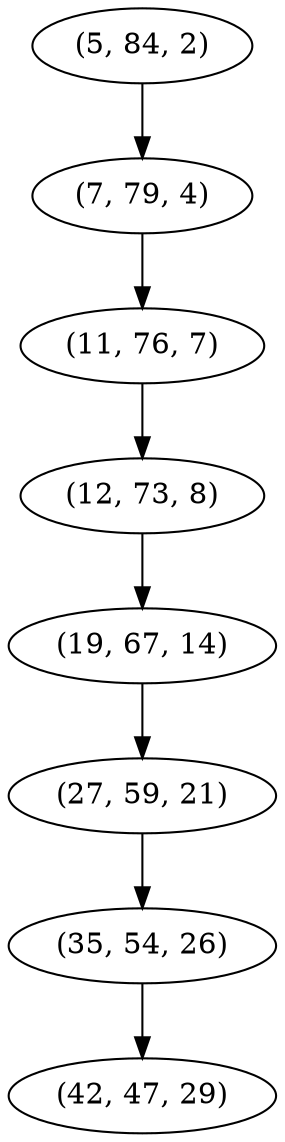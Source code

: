 digraph tree {
    "(5, 84, 2)";
    "(7, 79, 4)";
    "(11, 76, 7)";
    "(12, 73, 8)";
    "(19, 67, 14)";
    "(27, 59, 21)";
    "(35, 54, 26)";
    "(42, 47, 29)";
    "(5, 84, 2)" -> "(7, 79, 4)";
    "(7, 79, 4)" -> "(11, 76, 7)";
    "(11, 76, 7)" -> "(12, 73, 8)";
    "(12, 73, 8)" -> "(19, 67, 14)";
    "(19, 67, 14)" -> "(27, 59, 21)";
    "(27, 59, 21)" -> "(35, 54, 26)";
    "(35, 54, 26)" -> "(42, 47, 29)";
}

